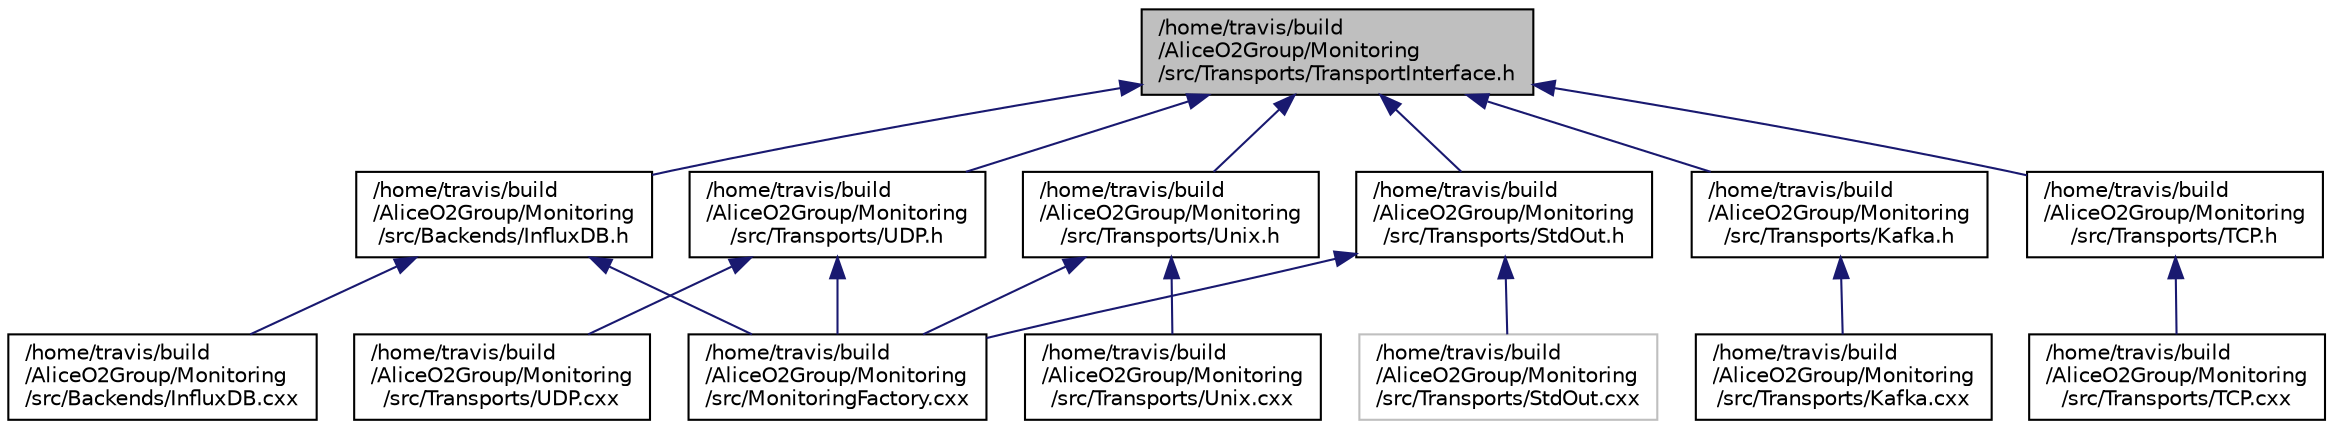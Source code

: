 digraph "/home/travis/build/AliceO2Group/Monitoring/src/Transports/TransportInterface.h"
{
 // INTERACTIVE_SVG=YES
  bgcolor="transparent";
  edge [fontname="Helvetica",fontsize="10",labelfontname="Helvetica",labelfontsize="10"];
  node [fontname="Helvetica",fontsize="10",shape=record];
  Node1 [label="/home/travis/build\l/AliceO2Group/Monitoring\l/src/Transports/TransportInterface.h",height=0.2,width=0.4,color="black", fillcolor="grey75", style="filled", fontcolor="black"];
  Node1 -> Node2 [dir="back",color="midnightblue",fontsize="10",style="solid",fontname="Helvetica"];
  Node2 [label="/home/travis/build\l/AliceO2Group/Monitoring\l/src/Backends/InfluxDB.h",height=0.2,width=0.4,color="black",URL="$InfluxDB_8h.html"];
  Node2 -> Node3 [dir="back",color="midnightblue",fontsize="10",style="solid",fontname="Helvetica"];
  Node3 [label="/home/travis/build\l/AliceO2Group/Monitoring\l/src/Backends/InfluxDB.cxx",height=0.2,width=0.4,color="black",URL="$InfluxDB_8cxx.html"];
  Node2 -> Node4 [dir="back",color="midnightblue",fontsize="10",style="solid",fontname="Helvetica"];
  Node4 [label="/home/travis/build\l/AliceO2Group/Monitoring\l/src/MonitoringFactory.cxx",height=0.2,width=0.4,color="black",URL="$MonitoringFactory_8cxx.html"];
  Node1 -> Node5 [dir="back",color="midnightblue",fontsize="10",style="solid",fontname="Helvetica"];
  Node5 [label="/home/travis/build\l/AliceO2Group/Monitoring\l/src/Transports/UDP.h",height=0.2,width=0.4,color="black",URL="$UDP_8h.html"];
  Node5 -> Node4 [dir="back",color="midnightblue",fontsize="10",style="solid",fontname="Helvetica"];
  Node5 -> Node6 [dir="back",color="midnightblue",fontsize="10",style="solid",fontname="Helvetica"];
  Node6 [label="/home/travis/build\l/AliceO2Group/Monitoring\l/src/Transports/UDP.cxx",height=0.2,width=0.4,color="black",URL="$UDP_8cxx.html"];
  Node1 -> Node7 [dir="back",color="midnightblue",fontsize="10",style="solid",fontname="Helvetica"];
  Node7 [label="/home/travis/build\l/AliceO2Group/Monitoring\l/src/Transports/Unix.h",height=0.2,width=0.4,color="black",URL="$Unix_8h.html"];
  Node7 -> Node4 [dir="back",color="midnightblue",fontsize="10",style="solid",fontname="Helvetica"];
  Node7 -> Node8 [dir="back",color="midnightblue",fontsize="10",style="solid",fontname="Helvetica"];
  Node8 [label="/home/travis/build\l/AliceO2Group/Monitoring\l/src/Transports/Unix.cxx",height=0.2,width=0.4,color="black",URL="$Unix_8cxx.html"];
  Node1 -> Node9 [dir="back",color="midnightblue",fontsize="10",style="solid",fontname="Helvetica"];
  Node9 [label="/home/travis/build\l/AliceO2Group/Monitoring\l/src/Transports/StdOut.h",height=0.2,width=0.4,color="black",URL="$Transports_2StdOut_8h_source.html"];
  Node9 -> Node4 [dir="back",color="midnightblue",fontsize="10",style="solid",fontname="Helvetica"];
  Node9 -> Node10 [dir="back",color="midnightblue",fontsize="10",style="solid",fontname="Helvetica"];
  Node10 [label="/home/travis/build\l/AliceO2Group/Monitoring\l/src/Transports/StdOut.cxx",height=0.2,width=0.4,color="grey75"];
  Node1 -> Node11 [dir="back",color="midnightblue",fontsize="10",style="solid",fontname="Helvetica"];
  Node11 [label="/home/travis/build\l/AliceO2Group/Monitoring\l/src/Transports/Kafka.h",height=0.2,width=0.4,color="black",URL="$Kafka_8h.html"];
  Node11 -> Node12 [dir="back",color="midnightblue",fontsize="10",style="solid",fontname="Helvetica"];
  Node12 [label="/home/travis/build\l/AliceO2Group/Monitoring\l/src/Transports/Kafka.cxx",height=0.2,width=0.4,color="black",URL="$Kafka_8cxx.html"];
  Node1 -> Node13 [dir="back",color="midnightblue",fontsize="10",style="solid",fontname="Helvetica"];
  Node13 [label="/home/travis/build\l/AliceO2Group/Monitoring\l/src/Transports/TCP.h",height=0.2,width=0.4,color="black",URL="$TCP_8h.html"];
  Node13 -> Node14 [dir="back",color="midnightblue",fontsize="10",style="solid",fontname="Helvetica"];
  Node14 [label="/home/travis/build\l/AliceO2Group/Monitoring\l/src/Transports/TCP.cxx",height=0.2,width=0.4,color="black",URL="$TCP_8cxx.html"];
}
